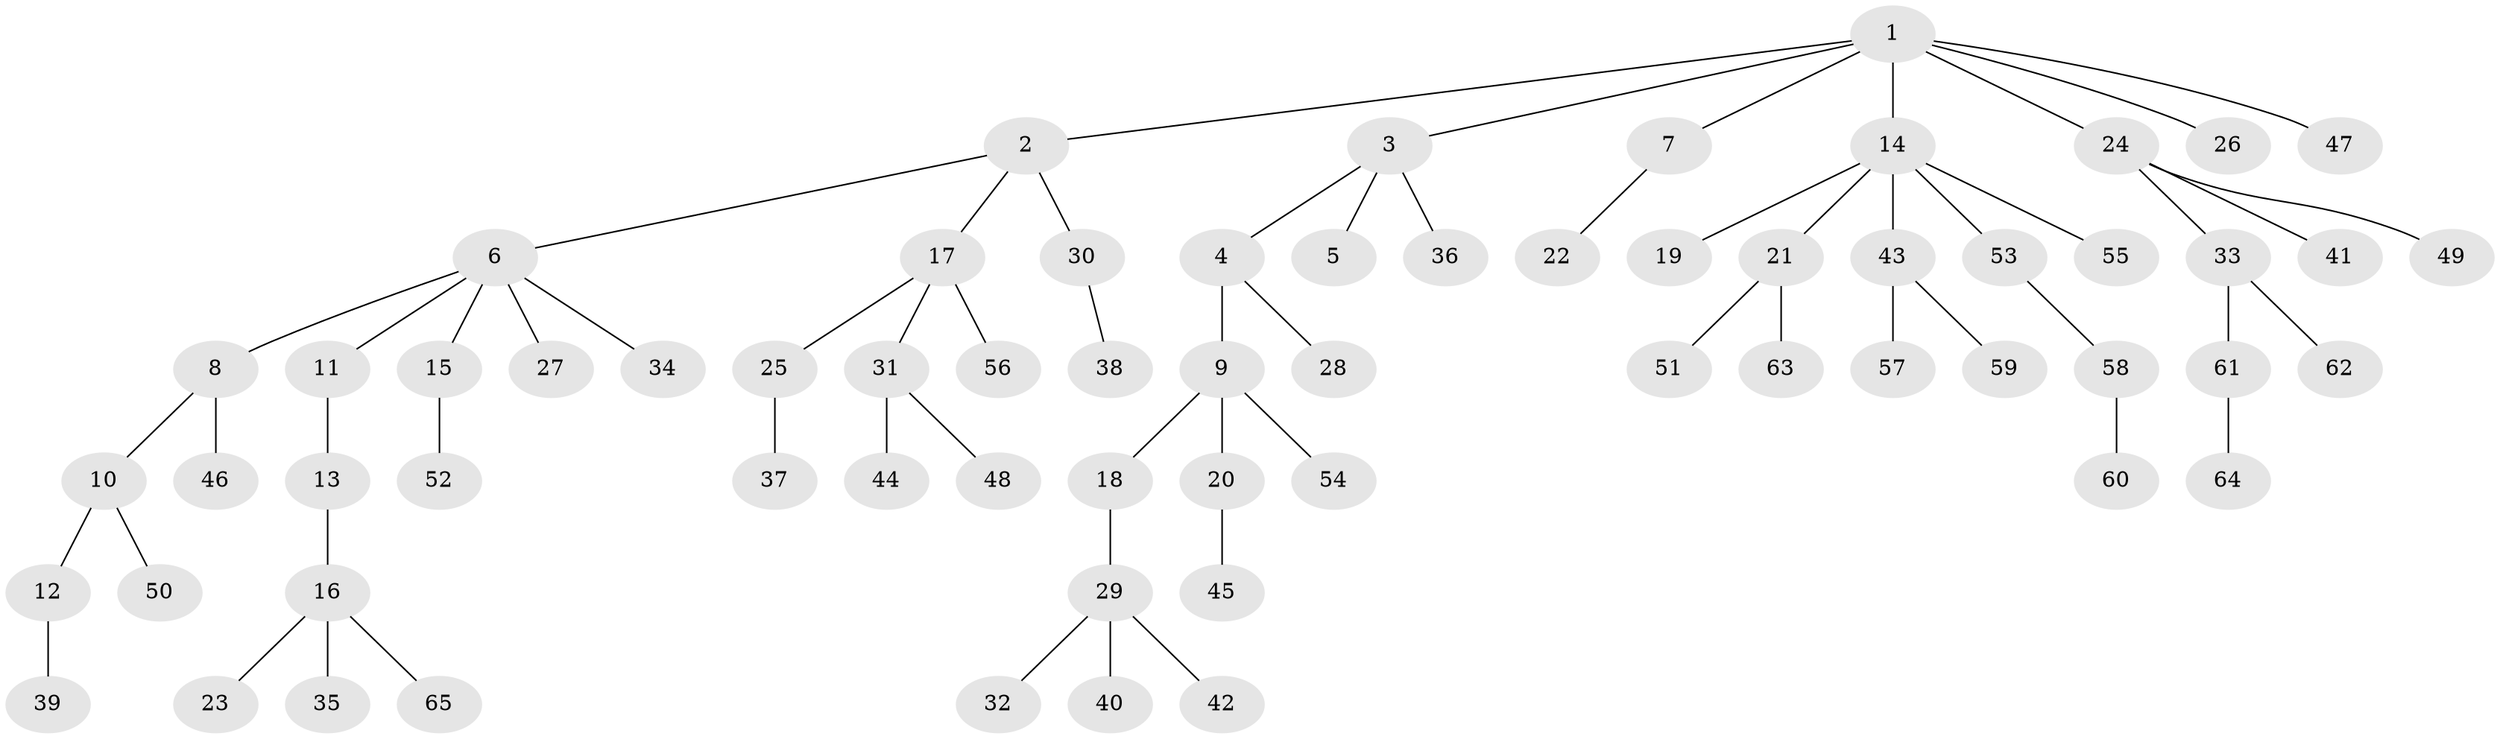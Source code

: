 // Generated by graph-tools (version 1.1) at 2025/37/03/09/25 02:37:02]
// undirected, 65 vertices, 64 edges
graph export_dot {
graph [start="1"]
  node [color=gray90,style=filled];
  1;
  2;
  3;
  4;
  5;
  6;
  7;
  8;
  9;
  10;
  11;
  12;
  13;
  14;
  15;
  16;
  17;
  18;
  19;
  20;
  21;
  22;
  23;
  24;
  25;
  26;
  27;
  28;
  29;
  30;
  31;
  32;
  33;
  34;
  35;
  36;
  37;
  38;
  39;
  40;
  41;
  42;
  43;
  44;
  45;
  46;
  47;
  48;
  49;
  50;
  51;
  52;
  53;
  54;
  55;
  56;
  57;
  58;
  59;
  60;
  61;
  62;
  63;
  64;
  65;
  1 -- 2;
  1 -- 3;
  1 -- 7;
  1 -- 14;
  1 -- 24;
  1 -- 26;
  1 -- 47;
  2 -- 6;
  2 -- 17;
  2 -- 30;
  3 -- 4;
  3 -- 5;
  3 -- 36;
  4 -- 9;
  4 -- 28;
  6 -- 8;
  6 -- 11;
  6 -- 15;
  6 -- 27;
  6 -- 34;
  7 -- 22;
  8 -- 10;
  8 -- 46;
  9 -- 18;
  9 -- 20;
  9 -- 54;
  10 -- 12;
  10 -- 50;
  11 -- 13;
  12 -- 39;
  13 -- 16;
  14 -- 19;
  14 -- 21;
  14 -- 43;
  14 -- 53;
  14 -- 55;
  15 -- 52;
  16 -- 23;
  16 -- 35;
  16 -- 65;
  17 -- 25;
  17 -- 31;
  17 -- 56;
  18 -- 29;
  20 -- 45;
  21 -- 51;
  21 -- 63;
  24 -- 33;
  24 -- 41;
  24 -- 49;
  25 -- 37;
  29 -- 32;
  29 -- 40;
  29 -- 42;
  30 -- 38;
  31 -- 44;
  31 -- 48;
  33 -- 61;
  33 -- 62;
  43 -- 57;
  43 -- 59;
  53 -- 58;
  58 -- 60;
  61 -- 64;
}
